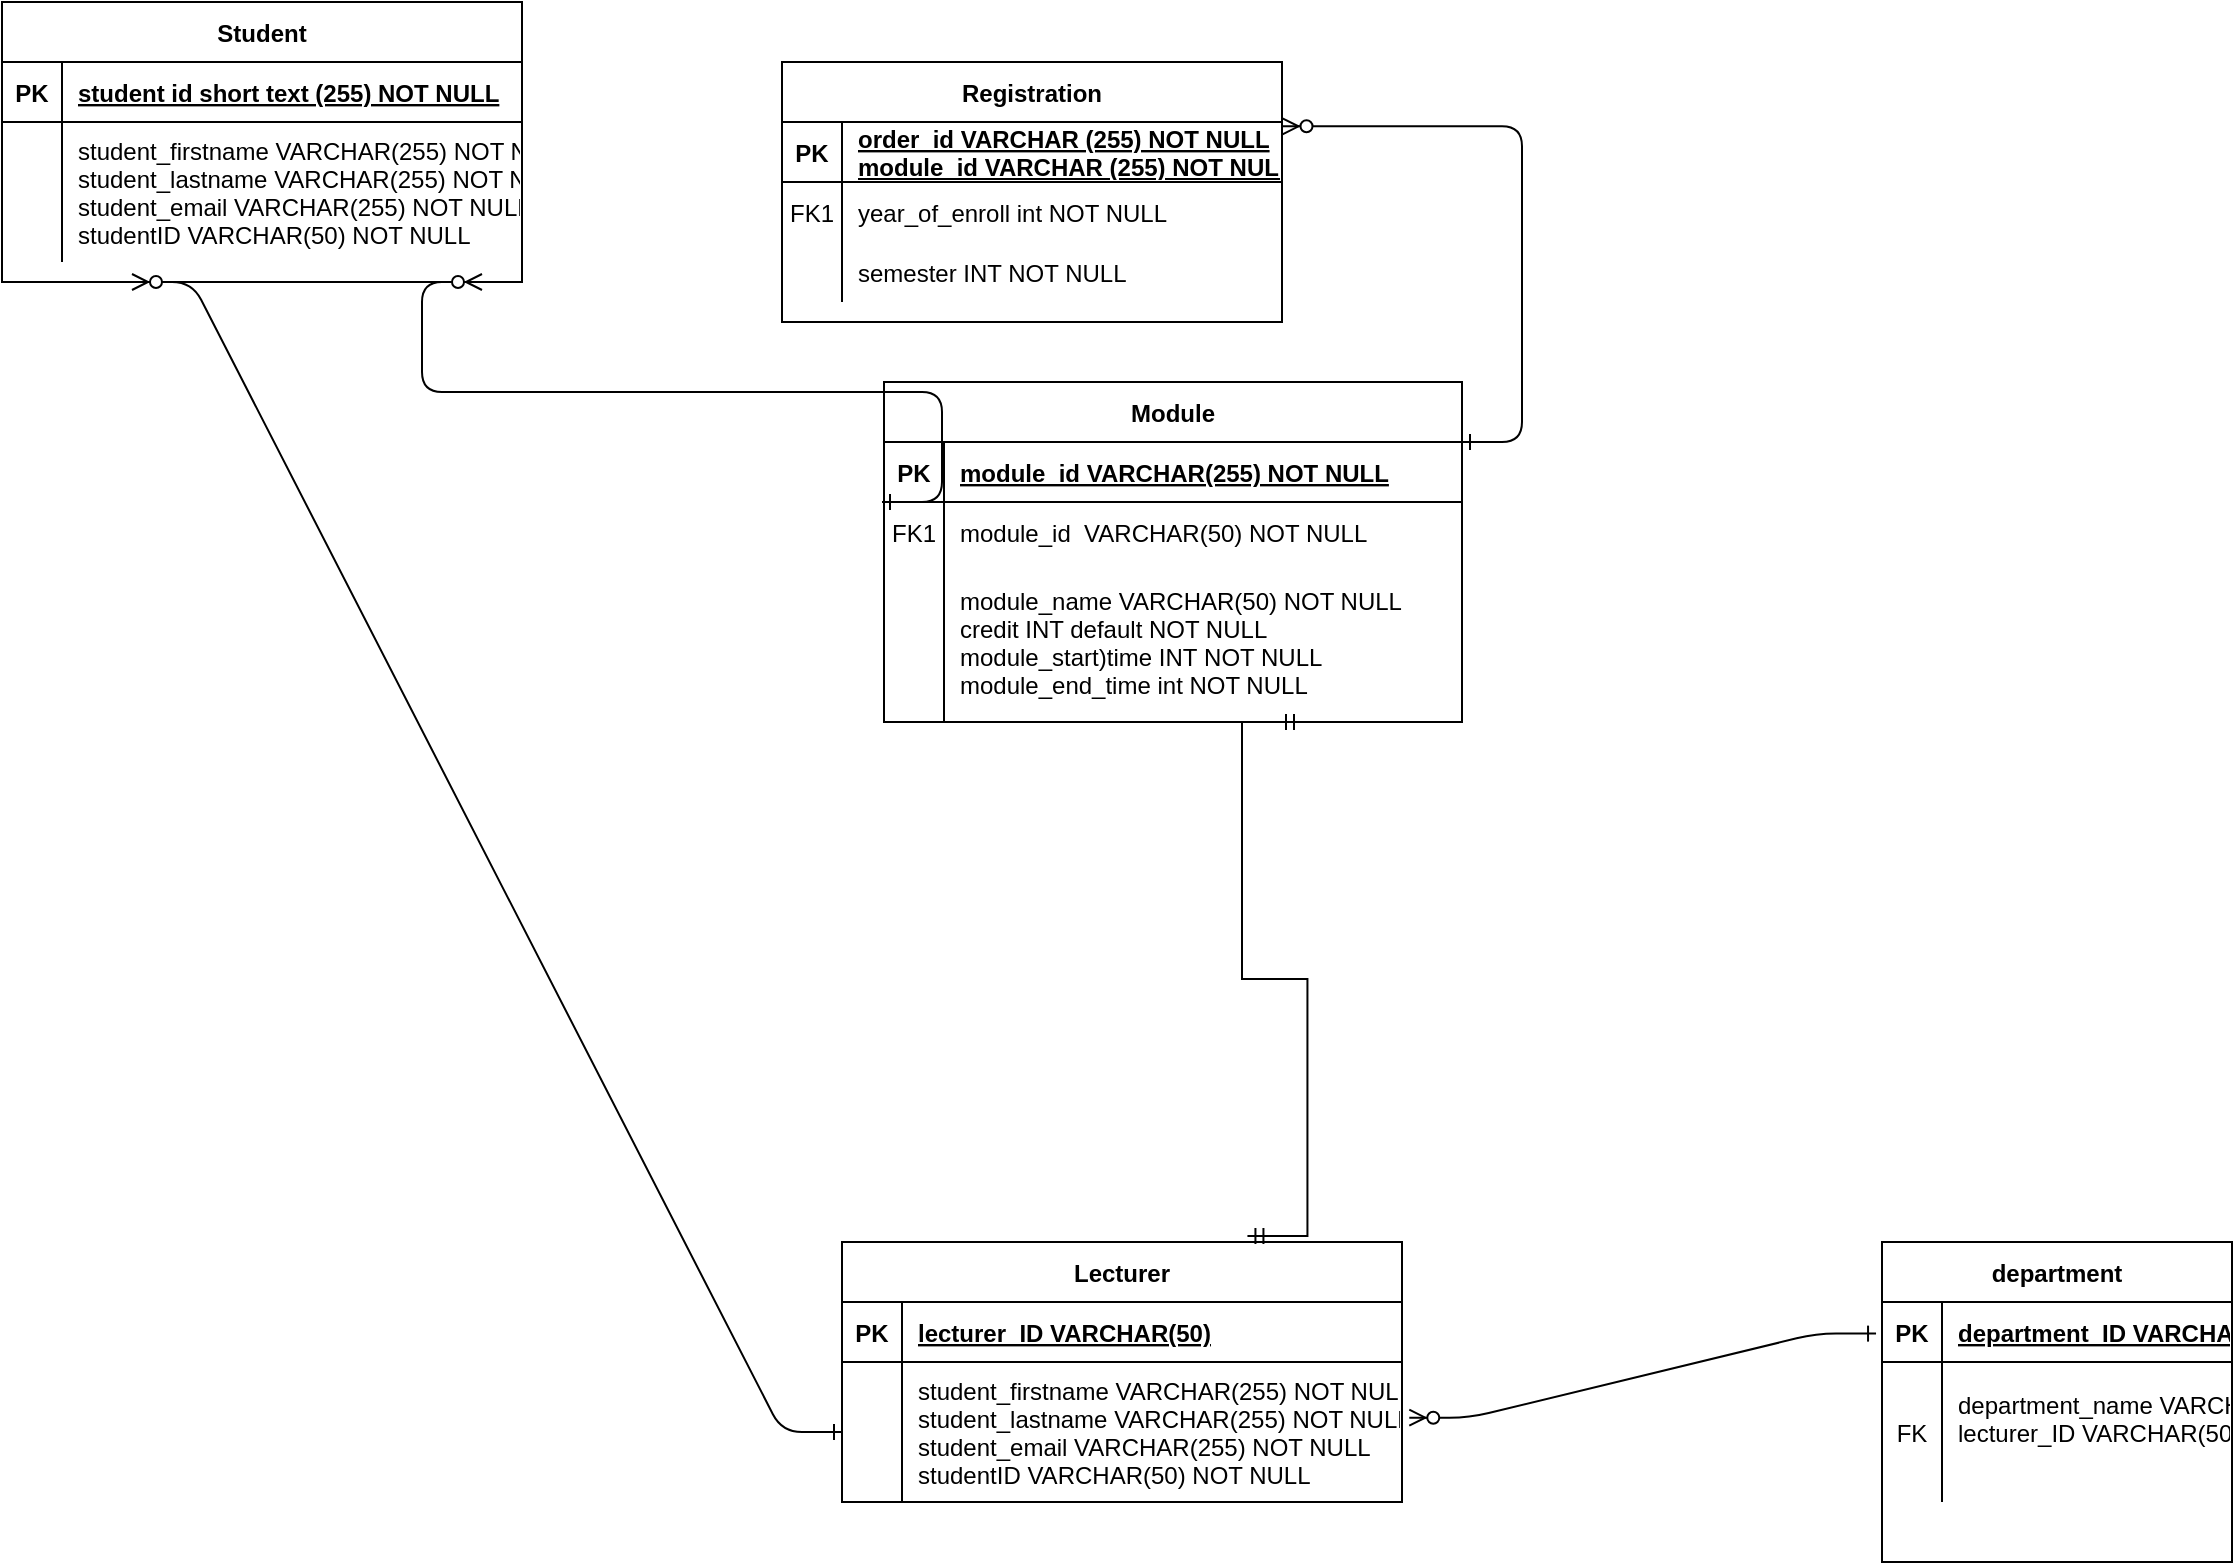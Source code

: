 <mxfile version="24.3.1" type="github">
  <diagram id="R2lEEEUBdFMjLlhIrx00" name="Page-1">
    <mxGraphModel dx="1493" dy="1710" grid="1" gridSize="10" guides="1" tooltips="1" connect="1" arrows="1" fold="1" page="1" pageScale="1" pageWidth="850" pageHeight="1100" math="0" shadow="0" extFonts="Permanent Marker^https://fonts.googleapis.com/css?family=Permanent+Marker">
      <root>
        <mxCell id="0" />
        <mxCell id="1" parent="0" />
        <mxCell id="_lsgw0ZP35dRzqOXwZen-2" value="" style="edgeStyle=entityRelationEdgeStyle;endArrow=ERzeroToMany;startArrow=ERone;endFill=1;startFill=0;entryX=1.001;entryY=0.072;entryDx=0;entryDy=0;entryPerimeter=0;" parent="1" target="_lsgw0ZP35dRzqOXwZen-4" edge="1">
          <mxGeometry width="100" height="100" relative="1" as="geometry">
            <mxPoint x="740" y="-530" as="sourcePoint" />
            <mxPoint x="800" y="-600" as="targetPoint" />
          </mxGeometry>
        </mxCell>
        <mxCell id="_lsgw0ZP35dRzqOXwZen-3" value="Registration" style="shape=table;startSize=30;container=1;collapsible=1;childLayout=tableLayout;fixedRows=1;rowLines=0;fontStyle=1;align=center;resizeLast=1;" parent="1" vertex="1">
          <mxGeometry x="400" y="-720" width="250" height="130" as="geometry" />
        </mxCell>
        <mxCell id="_lsgw0ZP35dRzqOXwZen-4" value="" style="shape=partialRectangle;collapsible=0;dropTarget=0;pointerEvents=0;fillColor=none;points=[[0,0.5],[1,0.5]];portConstraint=eastwest;top=0;left=0;right=0;bottom=1;" parent="_lsgw0ZP35dRzqOXwZen-3" vertex="1">
          <mxGeometry y="30" width="250" height="30" as="geometry" />
        </mxCell>
        <mxCell id="_lsgw0ZP35dRzqOXwZen-5" value="PK" style="shape=partialRectangle;overflow=hidden;connectable=0;fillColor=none;top=0;left=0;bottom=0;right=0;fontStyle=1;" parent="_lsgw0ZP35dRzqOXwZen-4" vertex="1">
          <mxGeometry width="30" height="30" as="geometry">
            <mxRectangle width="30" height="30" as="alternateBounds" />
          </mxGeometry>
        </mxCell>
        <mxCell id="_lsgw0ZP35dRzqOXwZen-6" value="order_id VARCHAR (255) NOT NULL&#xa;module_id VARCHAR (255) NOT NULL&#xa;" style="shape=partialRectangle;overflow=hidden;connectable=0;fillColor=none;top=0;left=0;bottom=0;right=0;align=left;spacingLeft=6;fontStyle=5;" parent="_lsgw0ZP35dRzqOXwZen-4" vertex="1">
          <mxGeometry x="30" width="220" height="30" as="geometry">
            <mxRectangle width="220" height="30" as="alternateBounds" />
          </mxGeometry>
        </mxCell>
        <mxCell id="_lsgw0ZP35dRzqOXwZen-7" value="" style="shape=partialRectangle;collapsible=0;dropTarget=0;pointerEvents=0;fillColor=none;points=[[0,0.5],[1,0.5]];portConstraint=eastwest;top=0;left=0;right=0;bottom=0;" parent="_lsgw0ZP35dRzqOXwZen-3" vertex="1">
          <mxGeometry y="60" width="250" height="30" as="geometry" />
        </mxCell>
        <mxCell id="_lsgw0ZP35dRzqOXwZen-8" value="FK1" style="shape=partialRectangle;overflow=hidden;connectable=0;fillColor=none;top=0;left=0;bottom=0;right=0;" parent="_lsgw0ZP35dRzqOXwZen-7" vertex="1">
          <mxGeometry width="30" height="30" as="geometry">
            <mxRectangle width="30" height="30" as="alternateBounds" />
          </mxGeometry>
        </mxCell>
        <mxCell id="_lsgw0ZP35dRzqOXwZen-9" value="year_of_enroll int NOT NULL" style="shape=partialRectangle;overflow=hidden;connectable=0;fillColor=none;top=0;left=0;bottom=0;right=0;align=left;spacingLeft=6;" parent="_lsgw0ZP35dRzqOXwZen-7" vertex="1">
          <mxGeometry x="30" width="220" height="30" as="geometry">
            <mxRectangle width="220" height="30" as="alternateBounds" />
          </mxGeometry>
        </mxCell>
        <mxCell id="_lsgw0ZP35dRzqOXwZen-10" value="" style="shape=partialRectangle;collapsible=0;dropTarget=0;pointerEvents=0;fillColor=none;points=[[0,0.5],[1,0.5]];portConstraint=eastwest;top=0;left=0;right=0;bottom=0;" parent="_lsgw0ZP35dRzqOXwZen-3" vertex="1">
          <mxGeometry y="90" width="250" height="30" as="geometry" />
        </mxCell>
        <mxCell id="_lsgw0ZP35dRzqOXwZen-11" value="" style="shape=partialRectangle;overflow=hidden;connectable=0;fillColor=none;top=0;left=0;bottom=0;right=0;" parent="_lsgw0ZP35dRzqOXwZen-10" vertex="1">
          <mxGeometry width="30" height="30" as="geometry">
            <mxRectangle width="30" height="30" as="alternateBounds" />
          </mxGeometry>
        </mxCell>
        <mxCell id="_lsgw0ZP35dRzqOXwZen-12" value="semester INT NOT NULL" style="shape=partialRectangle;overflow=hidden;connectable=0;fillColor=none;top=0;left=0;bottom=0;right=0;align=left;spacingLeft=6;" parent="_lsgw0ZP35dRzqOXwZen-10" vertex="1">
          <mxGeometry x="30" width="220" height="30" as="geometry">
            <mxRectangle width="220" height="30" as="alternateBounds" />
          </mxGeometry>
        </mxCell>
        <mxCell id="_lsgw0ZP35dRzqOXwZen-13" value="Module" style="shape=table;startSize=30;container=1;collapsible=1;childLayout=tableLayout;fixedRows=1;rowLines=0;fontStyle=1;align=center;resizeLast=1;" parent="1" vertex="1">
          <mxGeometry x="451" y="-560" width="289" height="170" as="geometry" />
        </mxCell>
        <mxCell id="_lsgw0ZP35dRzqOXwZen-14" value="" style="shape=partialRectangle;collapsible=0;dropTarget=0;pointerEvents=0;fillColor=none;points=[[0,0.5],[1,0.5]];portConstraint=eastwest;top=0;left=0;right=0;bottom=1;" parent="_lsgw0ZP35dRzqOXwZen-13" vertex="1">
          <mxGeometry y="30" width="289" height="30" as="geometry" />
        </mxCell>
        <mxCell id="_lsgw0ZP35dRzqOXwZen-15" value="PK" style="shape=partialRectangle;overflow=hidden;connectable=0;fillColor=none;top=0;left=0;bottom=0;right=0;fontStyle=1;" parent="_lsgw0ZP35dRzqOXwZen-14" vertex="1">
          <mxGeometry width="30" height="30" as="geometry">
            <mxRectangle width="30" height="30" as="alternateBounds" />
          </mxGeometry>
        </mxCell>
        <mxCell id="_lsgw0ZP35dRzqOXwZen-16" value="module_id VARCHAR(255) NOT NULL" style="shape=partialRectangle;overflow=hidden;connectable=0;fillColor=none;top=0;left=0;bottom=0;right=0;align=left;spacingLeft=6;fontStyle=5;" parent="_lsgw0ZP35dRzqOXwZen-14" vertex="1">
          <mxGeometry x="30" width="259" height="30" as="geometry">
            <mxRectangle width="259" height="30" as="alternateBounds" />
          </mxGeometry>
        </mxCell>
        <mxCell id="_lsgw0ZP35dRzqOXwZen-17" value="" style="shape=partialRectangle;collapsible=0;dropTarget=0;pointerEvents=0;fillColor=none;points=[[0,0.5],[1,0.5]];portConstraint=eastwest;top=0;left=0;right=0;bottom=0;" parent="_lsgw0ZP35dRzqOXwZen-13" vertex="1">
          <mxGeometry y="60" width="289" height="30" as="geometry" />
        </mxCell>
        <mxCell id="_lsgw0ZP35dRzqOXwZen-18" value="FK1" style="shape=partialRectangle;overflow=hidden;connectable=0;fillColor=none;top=0;left=0;bottom=0;right=0;" parent="_lsgw0ZP35dRzqOXwZen-17" vertex="1">
          <mxGeometry width="30" height="30" as="geometry">
            <mxRectangle width="30" height="30" as="alternateBounds" />
          </mxGeometry>
        </mxCell>
        <mxCell id="_lsgw0ZP35dRzqOXwZen-19" value="module_id  VARCHAR(50) NOT NULL" style="shape=partialRectangle;overflow=hidden;connectable=0;fillColor=none;top=0;left=0;bottom=0;right=0;align=left;spacingLeft=6;" parent="_lsgw0ZP35dRzqOXwZen-17" vertex="1">
          <mxGeometry x="30" width="259" height="30" as="geometry">
            <mxRectangle width="259" height="30" as="alternateBounds" />
          </mxGeometry>
        </mxCell>
        <mxCell id="_lsgw0ZP35dRzqOXwZen-20" value="" style="shape=partialRectangle;collapsible=0;dropTarget=0;pointerEvents=0;fillColor=none;points=[[0,0.5],[1,0.5]];portConstraint=eastwest;top=0;left=0;right=0;bottom=0;" parent="_lsgw0ZP35dRzqOXwZen-13" vertex="1">
          <mxGeometry y="90" width="289" height="80" as="geometry" />
        </mxCell>
        <mxCell id="_lsgw0ZP35dRzqOXwZen-21" value="" style="shape=partialRectangle;overflow=hidden;connectable=0;fillColor=none;top=0;left=0;bottom=0;right=0;" parent="_lsgw0ZP35dRzqOXwZen-20" vertex="1">
          <mxGeometry width="30" height="80" as="geometry">
            <mxRectangle width="30" height="80" as="alternateBounds" />
          </mxGeometry>
        </mxCell>
        <mxCell id="_lsgw0ZP35dRzqOXwZen-22" value="module_name VARCHAR(50) NOT NULL&#xa;credit INT default NOT NULL&#xa;module_start)time INT NOT NULL&#xa;module_end_time int NOT NULL " style="shape=partialRectangle;overflow=hidden;connectable=0;fillColor=none;top=0;left=0;bottom=0;right=0;align=left;spacingLeft=6;" parent="_lsgw0ZP35dRzqOXwZen-20" vertex="1">
          <mxGeometry x="30" width="259" height="80" as="geometry">
            <mxRectangle width="259" height="80" as="alternateBounds" />
          </mxGeometry>
        </mxCell>
        <mxCell id="_lsgw0ZP35dRzqOXwZen-23" value="Student" style="shape=table;startSize=30;container=1;collapsible=1;childLayout=tableLayout;fixedRows=1;rowLines=0;fontStyle=1;align=center;resizeLast=1;" parent="1" vertex="1">
          <mxGeometry x="10" y="-750" width="260" height="140" as="geometry" />
        </mxCell>
        <mxCell id="_lsgw0ZP35dRzqOXwZen-24" value="" style="shape=partialRectangle;collapsible=0;dropTarget=0;pointerEvents=0;fillColor=none;points=[[0,0.5],[1,0.5]];portConstraint=eastwest;top=0;left=0;right=0;bottom=1;" parent="_lsgw0ZP35dRzqOXwZen-23" vertex="1">
          <mxGeometry y="30" width="260" height="30" as="geometry" />
        </mxCell>
        <mxCell id="_lsgw0ZP35dRzqOXwZen-25" value="PK" style="shape=partialRectangle;overflow=hidden;connectable=0;fillColor=none;top=0;left=0;bottom=0;right=0;fontStyle=1;" parent="_lsgw0ZP35dRzqOXwZen-24" vertex="1">
          <mxGeometry width="30" height="30" as="geometry">
            <mxRectangle width="30" height="30" as="alternateBounds" />
          </mxGeometry>
        </mxCell>
        <mxCell id="_lsgw0ZP35dRzqOXwZen-26" value="student id short text (255) NOT NULL" style="shape=partialRectangle;overflow=hidden;connectable=0;fillColor=none;top=0;left=0;bottom=0;right=0;align=left;spacingLeft=6;fontStyle=5;" parent="_lsgw0ZP35dRzqOXwZen-24" vertex="1">
          <mxGeometry x="30" width="230" height="30" as="geometry">
            <mxRectangle width="230" height="30" as="alternateBounds" />
          </mxGeometry>
        </mxCell>
        <mxCell id="_lsgw0ZP35dRzqOXwZen-27" value="" style="shape=partialRectangle;collapsible=0;dropTarget=0;pointerEvents=0;fillColor=none;points=[[0,0.5],[1,0.5]];portConstraint=eastwest;top=0;left=0;right=0;bottom=0;" parent="_lsgw0ZP35dRzqOXwZen-23" vertex="1">
          <mxGeometry y="60" width="260" height="70" as="geometry" />
        </mxCell>
        <mxCell id="_lsgw0ZP35dRzqOXwZen-28" value="" style="shape=partialRectangle;overflow=hidden;connectable=0;fillColor=none;top=0;left=0;bottom=0;right=0;" parent="_lsgw0ZP35dRzqOXwZen-27" vertex="1">
          <mxGeometry width="30" height="70" as="geometry">
            <mxRectangle width="30" height="70" as="alternateBounds" />
          </mxGeometry>
        </mxCell>
        <mxCell id="_lsgw0ZP35dRzqOXwZen-29" value="student_firstname VARCHAR(255) NOT NULL&#xa;student_lastname VARCHAR(255) NOT NULL&#xa;student_email VARCHAR(255) NOT NULL&#xa;studentID VARCHAR(50) NOT NULL" style="shape=partialRectangle;overflow=hidden;connectable=0;fillColor=none;top=0;left=0;bottom=0;right=0;align=left;spacingLeft=6;" parent="_lsgw0ZP35dRzqOXwZen-27" vertex="1">
          <mxGeometry x="30" width="230" height="70" as="geometry">
            <mxRectangle width="230" height="70" as="alternateBounds" />
          </mxGeometry>
        </mxCell>
        <mxCell id="_lsgw0ZP35dRzqOXwZen-37" value="Lecturer" style="shape=table;startSize=30;container=1;collapsible=1;childLayout=tableLayout;fixedRows=1;rowLines=0;fontStyle=1;align=center;resizeLast=1;" parent="1" vertex="1">
          <mxGeometry x="430" y="-130" width="280" height="130" as="geometry" />
        </mxCell>
        <mxCell id="_lsgw0ZP35dRzqOXwZen-38" value="" style="shape=partialRectangle;collapsible=0;dropTarget=0;pointerEvents=0;fillColor=none;points=[[0,0.5],[1,0.5]];portConstraint=eastwest;top=0;left=0;right=0;bottom=1;" parent="_lsgw0ZP35dRzqOXwZen-37" vertex="1">
          <mxGeometry y="30" width="280" height="30" as="geometry" />
        </mxCell>
        <mxCell id="_lsgw0ZP35dRzqOXwZen-39" value="PK" style="shape=partialRectangle;overflow=hidden;connectable=0;fillColor=none;top=0;left=0;bottom=0;right=0;fontStyle=1;" parent="_lsgw0ZP35dRzqOXwZen-38" vertex="1">
          <mxGeometry width="30" height="30" as="geometry">
            <mxRectangle width="30" height="30" as="alternateBounds" />
          </mxGeometry>
        </mxCell>
        <mxCell id="_lsgw0ZP35dRzqOXwZen-40" value="lecturer_ID VARCHAR(50)" style="shape=partialRectangle;overflow=hidden;connectable=0;fillColor=none;top=0;left=0;bottom=0;right=0;align=left;spacingLeft=6;fontStyle=5;" parent="_lsgw0ZP35dRzqOXwZen-38" vertex="1">
          <mxGeometry x="30" width="250" height="30" as="geometry">
            <mxRectangle width="250" height="30" as="alternateBounds" />
          </mxGeometry>
        </mxCell>
        <mxCell id="_lsgw0ZP35dRzqOXwZen-41" value="" style="shape=partialRectangle;collapsible=0;dropTarget=0;pointerEvents=0;fillColor=none;points=[[0,0.5],[1,0.5]];portConstraint=eastwest;top=0;left=0;right=0;bottom=0;" parent="_lsgw0ZP35dRzqOXwZen-37" vertex="1">
          <mxGeometry y="60" width="280" height="70" as="geometry" />
        </mxCell>
        <mxCell id="_lsgw0ZP35dRzqOXwZen-42" value="" style="shape=partialRectangle;overflow=hidden;connectable=0;fillColor=none;top=0;left=0;bottom=0;right=0;" parent="_lsgw0ZP35dRzqOXwZen-41" vertex="1">
          <mxGeometry width="30" height="70" as="geometry">
            <mxRectangle width="30" height="70" as="alternateBounds" />
          </mxGeometry>
        </mxCell>
        <mxCell id="_lsgw0ZP35dRzqOXwZen-43" value="student_firstname VARCHAR(255) NOT NULL&#xa;student_lastname VARCHAR(255) NOT NULL&#xa;student_email VARCHAR(255) NOT NULL&#xa;studentID VARCHAR(50) NOT NULL" style="shape=partialRectangle;overflow=hidden;connectable=0;fillColor=none;top=0;left=0;bottom=0;right=0;align=left;spacingLeft=6;" parent="_lsgw0ZP35dRzqOXwZen-41" vertex="1">
          <mxGeometry x="30" width="250" height="70" as="geometry">
            <mxRectangle width="250" height="70" as="alternateBounds" />
          </mxGeometry>
        </mxCell>
        <mxCell id="_lsgw0ZP35dRzqOXwZen-44" value="department" style="shape=table;startSize=30;container=1;collapsible=1;childLayout=tableLayout;fixedRows=1;rowLines=0;fontStyle=1;align=center;resizeLast=1;" parent="1" vertex="1">
          <mxGeometry x="950" y="-130" width="175" height="160" as="geometry" />
        </mxCell>
        <mxCell id="_lsgw0ZP35dRzqOXwZen-45" value="" style="shape=partialRectangle;collapsible=0;dropTarget=0;pointerEvents=0;fillColor=none;points=[[0,0.5],[1,0.5]];portConstraint=eastwest;top=0;left=0;right=0;bottom=1;" parent="_lsgw0ZP35dRzqOXwZen-44" vertex="1">
          <mxGeometry y="30" width="175" height="30" as="geometry" />
        </mxCell>
        <mxCell id="_lsgw0ZP35dRzqOXwZen-46" value="PK" style="shape=partialRectangle;overflow=hidden;connectable=0;fillColor=none;top=0;left=0;bottom=0;right=0;fontStyle=1;" parent="_lsgw0ZP35dRzqOXwZen-45" vertex="1">
          <mxGeometry width="30" height="30" as="geometry">
            <mxRectangle width="30" height="30" as="alternateBounds" />
          </mxGeometry>
        </mxCell>
        <mxCell id="_lsgw0ZP35dRzqOXwZen-47" value="department_ID VARCHAR(50)" style="shape=partialRectangle;overflow=hidden;connectable=0;fillColor=none;top=0;left=0;bottom=0;right=0;align=left;spacingLeft=6;fontStyle=5;" parent="_lsgw0ZP35dRzqOXwZen-45" vertex="1">
          <mxGeometry x="30" width="145" height="30" as="geometry">
            <mxRectangle width="145" height="30" as="alternateBounds" />
          </mxGeometry>
        </mxCell>
        <mxCell id="_lsgw0ZP35dRzqOXwZen-48" value="" style="shape=partialRectangle;collapsible=0;dropTarget=0;pointerEvents=0;fillColor=none;points=[[0,0.5],[1,0.5]];portConstraint=eastwest;top=0;left=0;right=0;bottom=0;" parent="_lsgw0ZP35dRzqOXwZen-44" vertex="1">
          <mxGeometry y="60" width="175" height="70" as="geometry" />
        </mxCell>
        <mxCell id="_lsgw0ZP35dRzqOXwZen-49" value="FK" style="shape=partialRectangle;overflow=hidden;connectable=0;fillColor=none;top=0;left=0;bottom=0;right=0;" parent="_lsgw0ZP35dRzqOXwZen-48" vertex="1">
          <mxGeometry width="30" height="70" as="geometry">
            <mxRectangle width="30" height="70" as="alternateBounds" />
          </mxGeometry>
        </mxCell>
        <mxCell id="_lsgw0ZP35dRzqOXwZen-50" value="department_name VARCHAR(50) &#xa;lecturer_ID VARCHAR(50)&#xa;" style="shape=partialRectangle;overflow=hidden;connectable=0;fillColor=none;top=0;left=0;bottom=0;right=0;align=left;spacingLeft=6;" parent="_lsgw0ZP35dRzqOXwZen-48" vertex="1">
          <mxGeometry x="30" width="145" height="70" as="geometry">
            <mxRectangle width="145" height="70" as="alternateBounds" />
          </mxGeometry>
        </mxCell>
        <mxCell id="_lsgw0ZP35dRzqOXwZen-66" value="" style="edgeStyle=entityRelationEdgeStyle;endArrow=ERzeroToMany;startArrow=ERone;endFill=1;startFill=0;" parent="1" edge="1">
          <mxGeometry width="100" height="100" relative="1" as="geometry">
            <mxPoint x="450" y="-500" as="sourcePoint" />
            <mxPoint x="250" y="-610" as="targetPoint" />
          </mxGeometry>
        </mxCell>
        <mxCell id="_lsgw0ZP35dRzqOXwZen-69" value="" style="edgeStyle=entityRelationEdgeStyle;endArrow=ERzeroToMany;startArrow=ERone;endFill=1;startFill=0;exitX=-0.017;exitY=0.527;exitDx=0;exitDy=0;exitPerimeter=0;entryX=1.013;entryY=0.398;entryDx=0;entryDy=0;entryPerimeter=0;" parent="1" source="_lsgw0ZP35dRzqOXwZen-45" target="_lsgw0ZP35dRzqOXwZen-41" edge="1">
          <mxGeometry width="100" height="100" relative="1" as="geometry">
            <mxPoint x="830.005" y="-170" as="sourcePoint" />
            <mxPoint x="912.77" y="-60.62" as="targetPoint" />
          </mxGeometry>
        </mxCell>
        <mxCell id="8NxngK-FcreqW8NPdbWv-1" value="" style="edgeStyle=entityRelationEdgeStyle;endArrow=ERzeroToMany;startArrow=ERone;endFill=1;startFill=0;entryX=0.25;entryY=1;entryDx=0;entryDy=0;" edge="1" parent="1" source="_lsgw0ZP35dRzqOXwZen-41" target="_lsgw0ZP35dRzqOXwZen-23">
          <mxGeometry width="100" height="100" relative="1" as="geometry">
            <mxPoint x="130" y="-320" as="sourcePoint" />
            <mxPoint x="180" y="-230" as="targetPoint" />
          </mxGeometry>
        </mxCell>
        <mxCell id="8NxngK-FcreqW8NPdbWv-3" value="" style="edgeStyle=entityRelationEdgeStyle;fontSize=12;html=1;endArrow=ERmandOne;startArrow=ERmandOne;rounded=0;exitX=0.724;exitY=-0.023;exitDx=0;exitDy=0;exitPerimeter=0;" edge="1" parent="1" source="_lsgw0ZP35dRzqOXwZen-37">
          <mxGeometry width="100" height="100" relative="1" as="geometry">
            <mxPoint x="560" y="-290" as="sourcePoint" />
            <mxPoint x="660" y="-390" as="targetPoint" />
          </mxGeometry>
        </mxCell>
      </root>
    </mxGraphModel>
  </diagram>
</mxfile>
